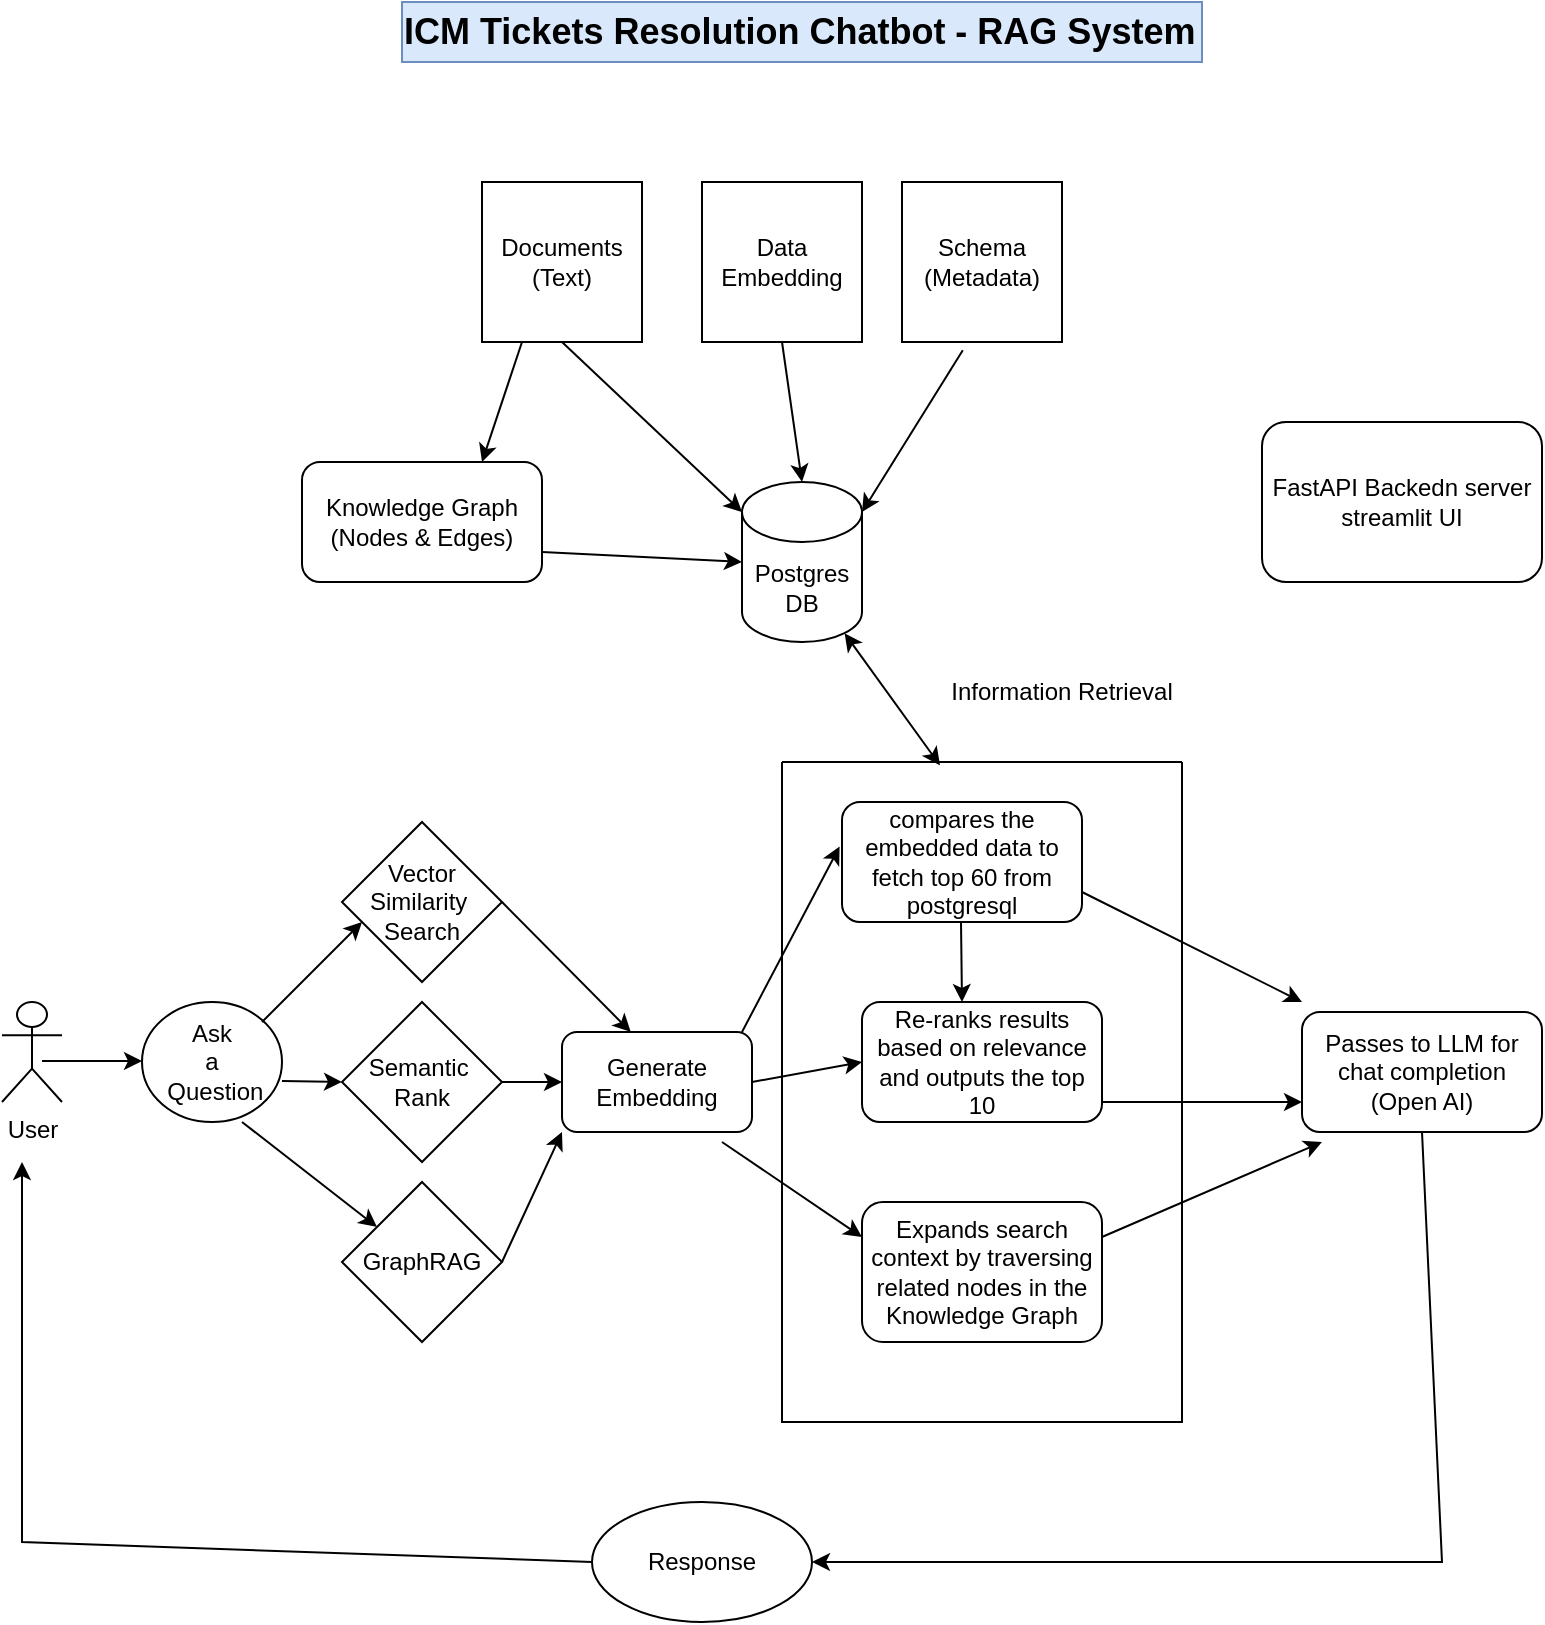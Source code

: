 <mxfile version="26.0.12">
  <diagram name="Page-1" id="uI5w5Gk1U4oE81o9R2jZ">
    <mxGraphModel dx="1615" dy="857" grid="1" gridSize="10" guides="1" tooltips="1" connect="1" arrows="1" fold="1" page="1" pageScale="1" pageWidth="850" pageHeight="1100" math="0" shadow="0">
      <root>
        <mxCell id="0" />
        <mxCell id="1" parent="0" />
        <mxCell id="QKmMtRKy-K99k7aAqUyg-9" value="Documents&lt;br&gt;(Text)" style="whiteSpace=wrap;html=1;aspect=fixed;" vertex="1" parent="1">
          <mxGeometry x="270" y="140" width="80" height="80" as="geometry" />
        </mxCell>
        <mxCell id="QKmMtRKy-K99k7aAqUyg-11" value="&lt;div&gt;Data&lt;/div&gt;Embedding" style="whiteSpace=wrap;html=1;aspect=fixed;" vertex="1" parent="1">
          <mxGeometry x="380" y="140" width="80" height="80" as="geometry" />
        </mxCell>
        <mxCell id="QKmMtRKy-K99k7aAqUyg-13" value="&lt;div&gt;Schema&lt;/div&gt;&lt;div&gt;(Metadata)&lt;/div&gt;" style="whiteSpace=wrap;html=1;aspect=fixed;" vertex="1" parent="1">
          <mxGeometry x="480" y="140" width="80" height="80" as="geometry" />
        </mxCell>
        <mxCell id="QKmMtRKy-K99k7aAqUyg-14" value="Postgres DB" style="shape=cylinder3;whiteSpace=wrap;html=1;boundedLbl=1;backgroundOutline=1;size=15;" vertex="1" parent="1">
          <mxGeometry x="400" y="290" width="60" height="80" as="geometry" />
        </mxCell>
        <mxCell id="QKmMtRKy-K99k7aAqUyg-18" value="" style="endArrow=classic;html=1;rounded=0;entryX=1;entryY=0;entryDx=0;entryDy=15;entryPerimeter=0;exitX=0.38;exitY=1.052;exitDx=0;exitDy=0;exitPerimeter=0;" edge="1" parent="1" source="QKmMtRKy-K99k7aAqUyg-13" target="QKmMtRKy-K99k7aAqUyg-14">
          <mxGeometry width="50" height="50" relative="1" as="geometry">
            <mxPoint x="90" y="670" as="sourcePoint" />
            <mxPoint x="60" y="820" as="targetPoint" />
          </mxGeometry>
        </mxCell>
        <mxCell id="QKmMtRKy-K99k7aAqUyg-20" value="" style="endArrow=classic;html=1;rounded=0;entryX=0.5;entryY=0;entryDx=0;entryDy=0;entryPerimeter=0;exitX=0.5;exitY=1;exitDx=0;exitDy=0;" edge="1" parent="1" source="QKmMtRKy-K99k7aAqUyg-11" target="QKmMtRKy-K99k7aAqUyg-14">
          <mxGeometry width="50" height="50" relative="1" as="geometry">
            <mxPoint x="70" y="720" as="sourcePoint" />
            <mxPoint x="120" y="670" as="targetPoint" />
          </mxGeometry>
        </mxCell>
        <mxCell id="QKmMtRKy-K99k7aAqUyg-21" value="" style="endArrow=classic;html=1;rounded=0;entryX=0;entryY=0;entryDx=0;entryDy=15;entryPerimeter=0;exitX=0.5;exitY=1;exitDx=0;exitDy=0;" edge="1" parent="1" source="QKmMtRKy-K99k7aAqUyg-9" target="QKmMtRKy-K99k7aAqUyg-14">
          <mxGeometry width="50" height="50" relative="1" as="geometry">
            <mxPoint x="-65" y="690" as="sourcePoint" />
            <mxPoint x="-155" y="745" as="targetPoint" />
          </mxGeometry>
        </mxCell>
        <mxCell id="QKmMtRKy-K99k7aAqUyg-72" value="Vector Similarity&amp;nbsp;&lt;div&gt;Search&lt;/div&gt;" style="rhombus;whiteSpace=wrap;html=1;" vertex="1" parent="1">
          <mxGeometry x="200" y="460" width="80" height="80" as="geometry" />
        </mxCell>
        <mxCell id="QKmMtRKy-K99k7aAqUyg-73" value="Semantic&amp;nbsp;&lt;div&gt;Rank&lt;/div&gt;" style="rhombus;whiteSpace=wrap;html=1;" vertex="1" parent="1">
          <mxGeometry x="200" y="550" width="80" height="80" as="geometry" />
        </mxCell>
        <mxCell id="QKmMtRKy-K99k7aAqUyg-74" value="GraphRAG" style="rhombus;whiteSpace=wrap;html=1;" vertex="1" parent="1">
          <mxGeometry x="200" y="640" width="80" height="80" as="geometry" />
        </mxCell>
        <mxCell id="QKmMtRKy-K99k7aAqUyg-75" value="User" style="shape=umlActor;verticalLabelPosition=bottom;verticalAlign=top;html=1;outlineConnect=0;" vertex="1" parent="1">
          <mxGeometry x="30" y="550" width="30" height="50" as="geometry" />
        </mxCell>
        <mxCell id="QKmMtRKy-K99k7aAqUyg-76" value="Ask&lt;div&gt;a&lt;br&gt;&lt;div&gt;&lt;div&gt;&amp;nbsp;Question&lt;/div&gt;&lt;/div&gt;&lt;/div&gt;" style="ellipse;whiteSpace=wrap;html=1;" vertex="1" parent="1">
          <mxGeometry x="100" y="550" width="70" height="60" as="geometry" />
        </mxCell>
        <mxCell id="QKmMtRKy-K99k7aAqUyg-77" value="" style="endArrow=classic;html=1;rounded=0;" edge="1" parent="1">
          <mxGeometry width="50" height="50" relative="1" as="geometry">
            <mxPoint x="50" y="579.5" as="sourcePoint" />
            <mxPoint x="100" y="579.5" as="targetPoint" />
          </mxGeometry>
        </mxCell>
        <mxCell id="QKmMtRKy-K99k7aAqUyg-78" value="" style="endArrow=classic;html=1;rounded=0;" edge="1" parent="1">
          <mxGeometry width="50" height="50" relative="1" as="geometry">
            <mxPoint x="160" y="560" as="sourcePoint" />
            <mxPoint x="210" y="510" as="targetPoint" />
          </mxGeometry>
        </mxCell>
        <mxCell id="QKmMtRKy-K99k7aAqUyg-79" value="" style="endArrow=classic;html=1;rounded=0;" edge="1" parent="1">
          <mxGeometry width="50" height="50" relative="1" as="geometry">
            <mxPoint x="170" y="589.5" as="sourcePoint" />
            <mxPoint x="200" y="590" as="targetPoint" />
          </mxGeometry>
        </mxCell>
        <mxCell id="QKmMtRKy-K99k7aAqUyg-80" value="" style="endArrow=classic;html=1;rounded=0;" edge="1" parent="1" target="QKmMtRKy-K99k7aAqUyg-74">
          <mxGeometry width="50" height="50" relative="1" as="geometry">
            <mxPoint x="150" y="610" as="sourcePoint" />
            <mxPoint x="210" y="640" as="targetPoint" />
          </mxGeometry>
        </mxCell>
        <mxCell id="QKmMtRKy-K99k7aAqUyg-81" value="Generate&lt;br&gt;Embedding" style="rounded=1;whiteSpace=wrap;html=1;" vertex="1" parent="1">
          <mxGeometry x="310" y="565" width="95" height="50" as="geometry" />
        </mxCell>
        <mxCell id="QKmMtRKy-K99k7aAqUyg-82" value="" style="endArrow=classic;html=1;rounded=0;entryX=0;entryY=0.5;entryDx=0;entryDy=0;" edge="1" parent="1" source="QKmMtRKy-K99k7aAqUyg-73" target="QKmMtRKy-K99k7aAqUyg-81">
          <mxGeometry width="50" height="50" relative="1" as="geometry">
            <mxPoint x="280" y="610" as="sourcePoint" />
            <mxPoint x="330" y="560" as="targetPoint" />
          </mxGeometry>
        </mxCell>
        <mxCell id="QKmMtRKy-K99k7aAqUyg-83" value="" style="endArrow=classic;html=1;rounded=0;entryX=0.362;entryY=0;entryDx=0;entryDy=0;entryPerimeter=0;" edge="1" parent="1" target="QKmMtRKy-K99k7aAqUyg-81">
          <mxGeometry width="50" height="50" relative="1" as="geometry">
            <mxPoint x="280" y="500" as="sourcePoint" />
            <mxPoint x="348" y="553" as="targetPoint" />
          </mxGeometry>
        </mxCell>
        <mxCell id="QKmMtRKy-K99k7aAqUyg-84" value="" style="endArrow=classic;html=1;rounded=0;entryX=0;entryY=1;entryDx=0;entryDy=0;" edge="1" parent="1" target="QKmMtRKy-K99k7aAqUyg-81">
          <mxGeometry width="50" height="50" relative="1" as="geometry">
            <mxPoint x="280" y="680" as="sourcePoint" />
            <mxPoint x="350" y="610" as="targetPoint" />
          </mxGeometry>
        </mxCell>
        <mxCell id="QKmMtRKy-K99k7aAqUyg-85" value="compares the embedded data to fetch top 60 from postgresql" style="rounded=1;whiteSpace=wrap;html=1;" vertex="1" parent="1">
          <mxGeometry x="450" y="450" width="120" height="60" as="geometry" />
        </mxCell>
        <mxCell id="QKmMtRKy-K99k7aAqUyg-86" value="" style="endArrow=classic;html=1;rounded=0;entryX=-0.01;entryY=0.37;entryDx=0;entryDy=0;entryPerimeter=0;" edge="1" parent="1" target="QKmMtRKy-K99k7aAqUyg-85">
          <mxGeometry width="50" height="50" relative="1" as="geometry">
            <mxPoint x="400" y="565" as="sourcePoint" />
            <mxPoint x="450" y="515" as="targetPoint" />
          </mxGeometry>
        </mxCell>
        <mxCell id="QKmMtRKy-K99k7aAqUyg-88" value="" style="endArrow=classic;html=1;rounded=0;" edge="1" parent="1">
          <mxGeometry width="50" height="50" relative="1" as="geometry">
            <mxPoint x="509.5" y="510" as="sourcePoint" />
            <mxPoint x="510" y="550" as="targetPoint" />
          </mxGeometry>
        </mxCell>
        <mxCell id="QKmMtRKy-K99k7aAqUyg-106" value="&lt;p data-pm-slice=&quot;1 1 [&amp;quot;ordered_list&amp;quot;,{&amp;quot;spread&amp;quot;:true,&amp;quot;startingNumber&amp;quot;:1,&amp;quot;start&amp;quot;:71,&amp;quot;end&amp;quot;:1303},&amp;quot;regular_list_item&amp;quot;,{&amp;quot;start&amp;quot;:652,&amp;quot;end&amp;quot;:945},&amp;quot;list&amp;quot;,{&amp;quot;spread&amp;quot;:false,&amp;quot;start&amp;quot;:679,&amp;quot;end&amp;quot;:945},&amp;quot;regular_list_item&amp;quot;,{&amp;quot;start&amp;quot;:762,&amp;quot;end&amp;quot;:844}]&quot;&gt;Re-ranks results based on relevance and outputs the top 10&lt;/p&gt;" style="rounded=1;whiteSpace=wrap;html=1;" vertex="1" parent="1">
          <mxGeometry x="460" y="550" width="120" height="60" as="geometry" />
        </mxCell>
        <mxCell id="QKmMtRKy-K99k7aAqUyg-107" value="Passes to LLM for chat completion&lt;div&gt;(Open AI)&lt;/div&gt;" style="rounded=1;whiteSpace=wrap;html=1;" vertex="1" parent="1">
          <mxGeometry x="680" y="555" width="120" height="60" as="geometry" />
        </mxCell>
        <mxCell id="QKmMtRKy-K99k7aAqUyg-108" value="" style="endArrow=classic;html=1;rounded=0;exitX=1;exitY=0.75;exitDx=0;exitDy=0;" edge="1" parent="1" source="QKmMtRKy-K99k7aAqUyg-85">
          <mxGeometry width="50" height="50" relative="1" as="geometry">
            <mxPoint x="590" y="480" as="sourcePoint" />
            <mxPoint x="680" y="550" as="targetPoint" />
          </mxGeometry>
        </mxCell>
        <mxCell id="QKmMtRKy-K99k7aAqUyg-109" value="" style="endArrow=classic;html=1;rounded=0;entryX=0;entryY=0.75;entryDx=0;entryDy=0;" edge="1" parent="1" target="QKmMtRKy-K99k7aAqUyg-107">
          <mxGeometry width="50" height="50" relative="1" as="geometry">
            <mxPoint x="580" y="600" as="sourcePoint" />
            <mxPoint x="670" y="600" as="targetPoint" />
          </mxGeometry>
        </mxCell>
        <mxCell id="QKmMtRKy-K99k7aAqUyg-111" value="" style="endArrow=classic;html=1;rounded=0;entryX=0;entryY=0.25;entryDx=0;entryDy=0;" edge="1" parent="1" target="QKmMtRKy-K99k7aAqUyg-113">
          <mxGeometry width="50" height="50" relative="1" as="geometry">
            <mxPoint x="390" y="620" as="sourcePoint" />
            <mxPoint x="395" y="650" as="targetPoint" />
          </mxGeometry>
        </mxCell>
        <mxCell id="QKmMtRKy-K99k7aAqUyg-113" value="&lt;div&gt;&lt;div&gt;&lt;p data-pm-slice=&quot;1 1 [&amp;quot;ordered_list&amp;quot;,{&amp;quot;spread&amp;quot;:true,&amp;quot;startingNumber&amp;quot;:1,&amp;quot;start&amp;quot;:71,&amp;quot;end&amp;quot;:1303},&amp;quot;regular_list_item&amp;quot;,{&amp;quot;start&amp;quot;:652,&amp;quot;end&amp;quot;:945},&amp;quot;list&amp;quot;,{&amp;quot;spread&amp;quot;:false,&amp;quot;start&amp;quot;:679,&amp;quot;end&amp;quot;:945},&amp;quot;regular_list_item&amp;quot;,{&amp;quot;start&amp;quot;:848,&amp;quot;end&amp;quot;:945}]&quot;&gt;Expands search context by traversing related nodes in the Knowledge Graph&lt;/p&gt;&lt;/div&gt;&lt;/div&gt;" style="rounded=1;whiteSpace=wrap;html=1;" vertex="1" parent="1">
          <mxGeometry x="460" y="650" width="120" height="70" as="geometry" />
        </mxCell>
        <mxCell id="QKmMtRKy-K99k7aAqUyg-114" value="" style="endArrow=classic;html=1;rounded=0;exitX=1;exitY=0.25;exitDx=0;exitDy=0;" edge="1" parent="1" source="QKmMtRKy-K99k7aAqUyg-113">
          <mxGeometry width="50" height="50" relative="1" as="geometry">
            <mxPoint x="620" y="665" as="sourcePoint" />
            <mxPoint x="690" y="620" as="targetPoint" />
          </mxGeometry>
        </mxCell>
        <mxCell id="QKmMtRKy-K99k7aAqUyg-119" value="Response" style="ellipse;whiteSpace=wrap;html=1;" vertex="1" parent="1">
          <mxGeometry x="325" y="800" width="110" height="60" as="geometry" />
        </mxCell>
        <mxCell id="QKmMtRKy-K99k7aAqUyg-120" value="" style="endArrow=classic;html=1;rounded=0;exitX=0;exitY=0.5;exitDx=0;exitDy=0;" edge="1" parent="1" source="QKmMtRKy-K99k7aAqUyg-119">
          <mxGeometry width="50" height="50" relative="1" as="geometry">
            <mxPoint x="40" y="850" as="sourcePoint" />
            <mxPoint x="40" y="630" as="targetPoint" />
            <Array as="points">
              <mxPoint x="40" y="820" />
            </Array>
          </mxGeometry>
        </mxCell>
        <mxCell id="QKmMtRKy-K99k7aAqUyg-125" value="" style="endArrow=classic;html=1;rounded=0;exitX=0.5;exitY=1;exitDx=0;exitDy=0;entryX=1;entryY=0.5;entryDx=0;entryDy=0;" edge="1" parent="1" source="QKmMtRKy-K99k7aAqUyg-107" target="QKmMtRKy-K99k7aAqUyg-119">
          <mxGeometry width="50" height="50" relative="1" as="geometry">
            <mxPoint x="770" y="615" as="sourcePoint" />
            <mxPoint x="510" y="815" as="targetPoint" />
            <Array as="points">
              <mxPoint x="750" y="830" />
            </Array>
          </mxGeometry>
        </mxCell>
        <mxCell id="QKmMtRKy-K99k7aAqUyg-126" value="Knowledge Graph&lt;div&gt;(Nodes &amp;amp; Edges)&lt;/div&gt;" style="rounded=1;whiteSpace=wrap;html=1;" vertex="1" parent="1">
          <mxGeometry x="180" y="280" width="120" height="60" as="geometry" />
        </mxCell>
        <mxCell id="QKmMtRKy-K99k7aAqUyg-127" value="" style="endArrow=classic;html=1;rounded=0;exitX=1;exitY=0.75;exitDx=0;exitDy=0;entryX=0;entryY=0.5;entryDx=0;entryDy=0;entryPerimeter=0;" edge="1" parent="1" source="QKmMtRKy-K99k7aAqUyg-126" target="QKmMtRKy-K99k7aAqUyg-14">
          <mxGeometry width="50" height="50" relative="1" as="geometry">
            <mxPoint x="360" y="430" as="sourcePoint" />
            <mxPoint x="410" y="380" as="targetPoint" />
          </mxGeometry>
        </mxCell>
        <mxCell id="QKmMtRKy-K99k7aAqUyg-128" value="" style="endArrow=classic;html=1;rounded=0;exitX=0.25;exitY=1;exitDx=0;exitDy=0;entryX=0.75;entryY=0;entryDx=0;entryDy=0;" edge="1" parent="1" source="QKmMtRKy-K99k7aAqUyg-9" target="QKmMtRKy-K99k7aAqUyg-126">
          <mxGeometry width="50" height="50" relative="1" as="geometry">
            <mxPoint x="185" y="250" as="sourcePoint" />
            <mxPoint x="235" y="200" as="targetPoint" />
          </mxGeometry>
        </mxCell>
        <mxCell id="QKmMtRKy-K99k7aAqUyg-129" value="" style="endArrow=classic;html=1;rounded=0;entryX=0;entryY=0.5;entryDx=0;entryDy=0;exitX=1;exitY=0.5;exitDx=0;exitDy=0;" edge="1" parent="1" source="QKmMtRKy-K99k7aAqUyg-81" target="QKmMtRKy-K99k7aAqUyg-106">
          <mxGeometry width="50" height="50" relative="1" as="geometry">
            <mxPoint x="430" y="590" as="sourcePoint" />
            <mxPoint x="480" y="540" as="targetPoint" />
          </mxGeometry>
        </mxCell>
        <mxCell id="QKmMtRKy-K99k7aAqUyg-130" value="" style="swimlane;startSize=0;" vertex="1" parent="1">
          <mxGeometry x="420" y="430" width="200" height="330" as="geometry">
            <mxRectangle x="420" y="320" width="50" height="40" as="alternateBounds" />
          </mxGeometry>
        </mxCell>
        <mxCell id="QKmMtRKy-K99k7aAqUyg-131" value="" style="endArrow=classic;startArrow=classic;html=1;rounded=0;entryX=0.855;entryY=1;entryDx=0;entryDy=-4.35;entryPerimeter=0;exitX=0.395;exitY=0.005;exitDx=0;exitDy=0;exitPerimeter=0;" edge="1" parent="1" source="QKmMtRKy-K99k7aAqUyg-130" target="QKmMtRKy-K99k7aAqUyg-14">
          <mxGeometry width="50" height="50" relative="1" as="geometry">
            <mxPoint x="560" y="440" as="sourcePoint" />
            <mxPoint x="610" y="390" as="targetPoint" />
          </mxGeometry>
        </mxCell>
        <mxCell id="QKmMtRKy-K99k7aAqUyg-132" value="Information Retrieval" style="text;html=1;align=center;verticalAlign=middle;whiteSpace=wrap;rounded=0;" vertex="1" parent="1">
          <mxGeometry x="500" y="380" width="120" height="30" as="geometry" />
        </mxCell>
        <mxCell id="QKmMtRKy-K99k7aAqUyg-134" value="&lt;span id=&quot;docs-internal-guid-faf0d23c-7fff-004c-6f65-79e93e21f764&quot;&gt;&lt;span style=&quot;font-family: Arial, sans-serif; background-color: transparent; font-weight: 700; font-variant-numeric: normal; font-variant-east-asian: normal; font-variant-alternates: normal; font-variant-position: normal; font-variant-emoji: normal; vertical-align: baseline; white-space-collapse: preserve;&quot;&gt;&lt;font style=&quot;font-size: 18px;&quot;&gt;ICM Tickets Resolution Chatbot - RAG System &lt;/font&gt;&lt;/span&gt;&lt;/span&gt;" style="text;html=1;align=center;verticalAlign=middle;whiteSpace=wrap;rounded=0;fillColor=#dae8fc;strokeColor=#6c8ebf;" vertex="1" parent="1">
          <mxGeometry x="230" y="50" width="400" height="30" as="geometry" />
        </mxCell>
        <mxCell id="QKmMtRKy-K99k7aAqUyg-135" value="FastAPI Backedn server&lt;div&gt;streamlit UI&lt;/div&gt;" style="rounded=1;whiteSpace=wrap;html=1;" vertex="1" parent="1">
          <mxGeometry x="660" y="260" width="140" height="80" as="geometry" />
        </mxCell>
      </root>
    </mxGraphModel>
  </diagram>
</mxfile>
